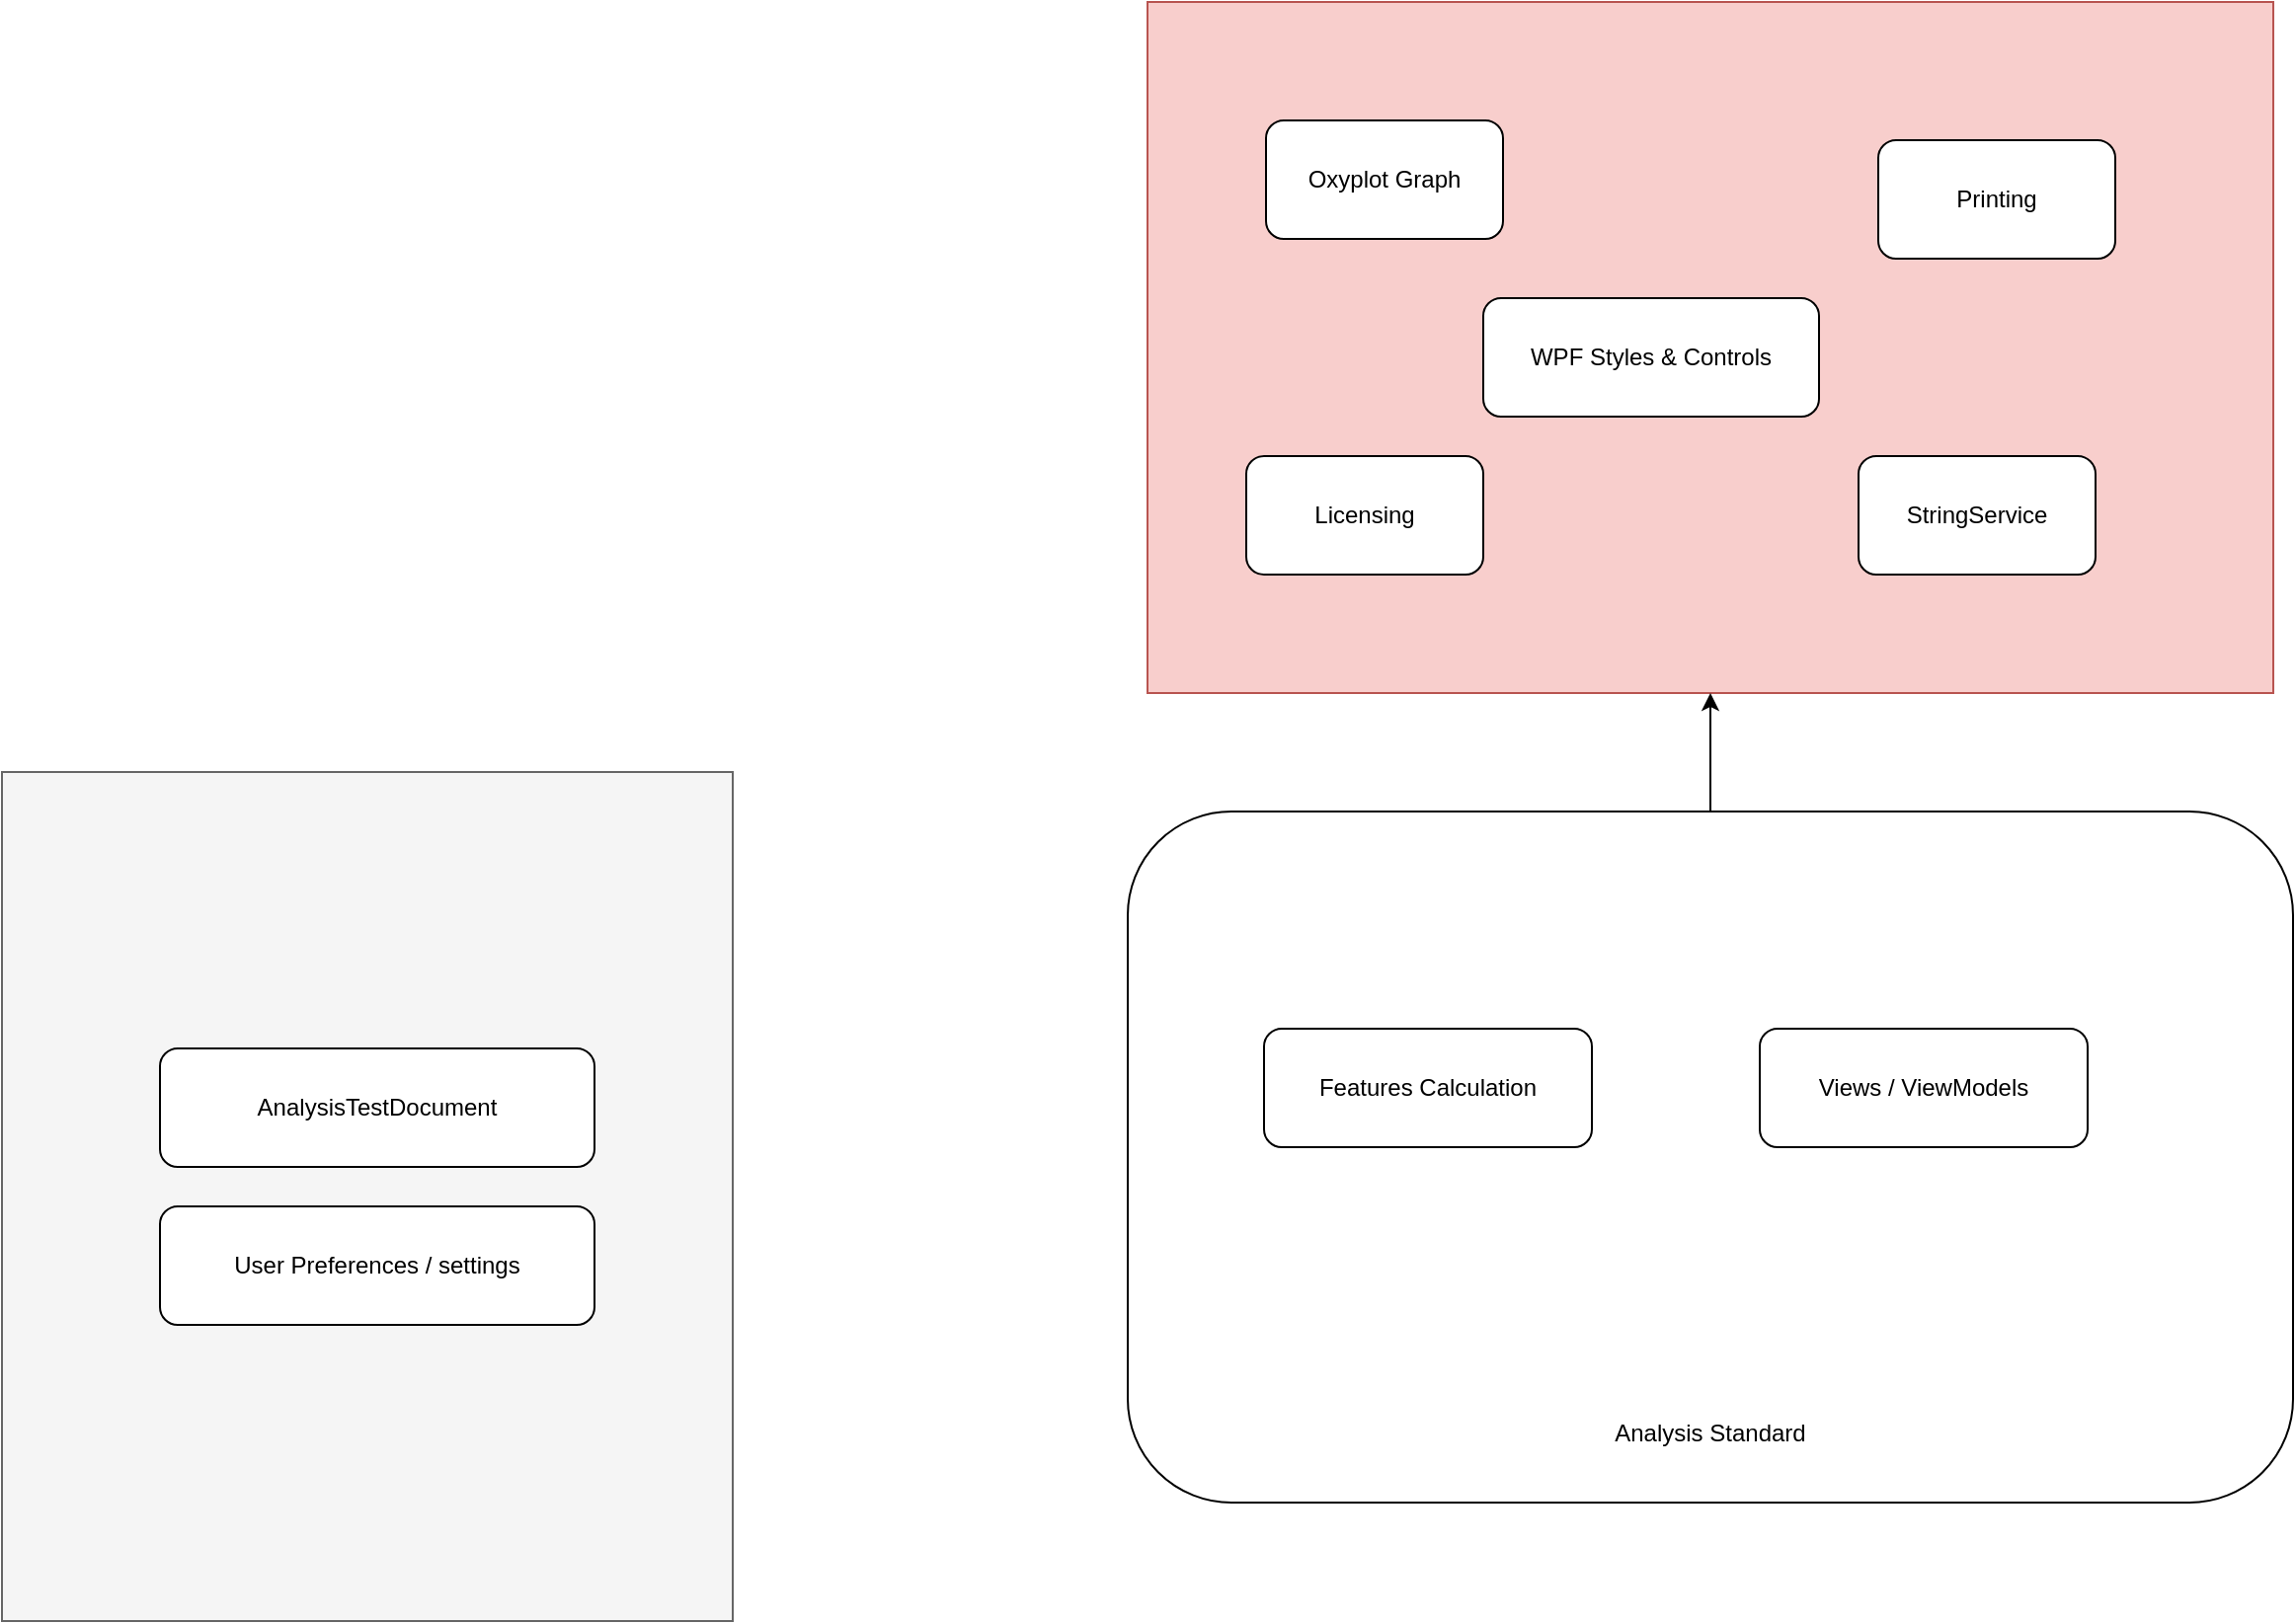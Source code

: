 <mxfile version="27.1.1">
  <diagram name="Page-1" id="ewadq9snaq9OyRbeZTm2">
    <mxGraphModel dx="2554" dy="2116" grid="1" gridSize="10" guides="1" tooltips="1" connect="1" arrows="1" fold="1" page="1" pageScale="1" pageWidth="827" pageHeight="1169" math="0" shadow="0">
      <root>
        <mxCell id="0" />
        <mxCell id="1" parent="0" />
        <mxCell id="RVGChMHn7xWEIKGy9dse-7" value="" style="rounded=0;whiteSpace=wrap;html=1;fillColor=#f8cecc;strokeColor=#b85450;" vertex="1" parent="1">
          <mxGeometry x="260" y="-260" width="570" height="350" as="geometry" />
        </mxCell>
        <mxCell id="RVGChMHn7xWEIKGy9dse-6" value="" style="rounded=0;whiteSpace=wrap;html=1;fillColor=#f5f5f5;fontColor=#333333;strokeColor=#666666;" vertex="1" parent="1">
          <mxGeometry x="-320" y="130" width="370" height="430" as="geometry" />
        </mxCell>
        <mxCell id="RVGChMHn7xWEIKGy9dse-3" value="AnalysisTestDocument" style="rounded=1;whiteSpace=wrap;html=1;" vertex="1" parent="1">
          <mxGeometry x="-240" y="270" width="220" height="60" as="geometry" />
        </mxCell>
        <mxCell id="RVGChMHn7xWEIKGy9dse-4" value="User Preferences / settings" style="rounded=1;whiteSpace=wrap;html=1;" vertex="1" parent="1">
          <mxGeometry x="-240" y="350" width="220" height="60" as="geometry" />
        </mxCell>
        <mxCell id="RVGChMHn7xWEIKGy9dse-8" value="Oxyplot Graph" style="rounded=1;whiteSpace=wrap;html=1;" vertex="1" parent="1">
          <mxGeometry x="320" y="-200" width="120" height="60" as="geometry" />
        </mxCell>
        <mxCell id="RVGChMHn7xWEIKGy9dse-9" value="Printing" style="rounded=1;whiteSpace=wrap;html=1;" vertex="1" parent="1">
          <mxGeometry x="630" y="-190" width="120" height="60" as="geometry" />
        </mxCell>
        <mxCell id="RVGChMHn7xWEIKGy9dse-10" value="Licensing" style="rounded=1;whiteSpace=wrap;html=1;" vertex="1" parent="1">
          <mxGeometry x="310" y="-30" width="120" height="60" as="geometry" />
        </mxCell>
        <mxCell id="RVGChMHn7xWEIKGy9dse-11" value="StringService" style="rounded=1;whiteSpace=wrap;html=1;" vertex="1" parent="1">
          <mxGeometry x="620" y="-30" width="120" height="60" as="geometry" />
        </mxCell>
        <mxCell id="RVGChMHn7xWEIKGy9dse-12" value="" style="group" vertex="1" connectable="0" parent="1">
          <mxGeometry x="250" y="150" width="590" height="350" as="geometry" />
        </mxCell>
        <mxCell id="RVGChMHn7xWEIKGy9dse-1" value="" style="rounded=1;whiteSpace=wrap;html=1;" vertex="1" parent="RVGChMHn7xWEIKGy9dse-12">
          <mxGeometry width="590" height="350" as="geometry" />
        </mxCell>
        <mxCell id="RVGChMHn7xWEIKGy9dse-2" value="Analysis Standard" style="text;html=1;align=center;verticalAlign=middle;whiteSpace=wrap;rounded=0;" vertex="1" parent="RVGChMHn7xWEIKGy9dse-12">
          <mxGeometry x="235" y="300" width="120" height="30" as="geometry" />
        </mxCell>
        <mxCell id="RVGChMHn7xWEIKGy9dse-13" value="Features Calculation" style="rounded=1;whiteSpace=wrap;html=1;" vertex="1" parent="RVGChMHn7xWEIKGy9dse-12">
          <mxGeometry x="69" y="110" width="166" height="60" as="geometry" />
        </mxCell>
        <mxCell id="RVGChMHn7xWEIKGy9dse-14" value="Views / ViewModels" style="rounded=1;whiteSpace=wrap;html=1;" vertex="1" parent="RVGChMHn7xWEIKGy9dse-12">
          <mxGeometry x="320" y="110" width="166" height="60" as="geometry" />
        </mxCell>
        <mxCell id="RVGChMHn7xWEIKGy9dse-15" value="WPF Styles &amp;amp; Controls" style="rounded=1;whiteSpace=wrap;html=1;" vertex="1" parent="1">
          <mxGeometry x="430" y="-110" width="170" height="60" as="geometry" />
        </mxCell>
        <mxCell id="RVGChMHn7xWEIKGy9dse-19" style="edgeStyle=orthogonalEdgeStyle;rounded=0;orthogonalLoop=1;jettySize=auto;html=1;entryX=0.5;entryY=1;entryDx=0;entryDy=0;" edge="1" parent="1" source="RVGChMHn7xWEIKGy9dse-1" target="RVGChMHn7xWEIKGy9dse-7">
          <mxGeometry relative="1" as="geometry" />
        </mxCell>
      </root>
    </mxGraphModel>
  </diagram>
</mxfile>
